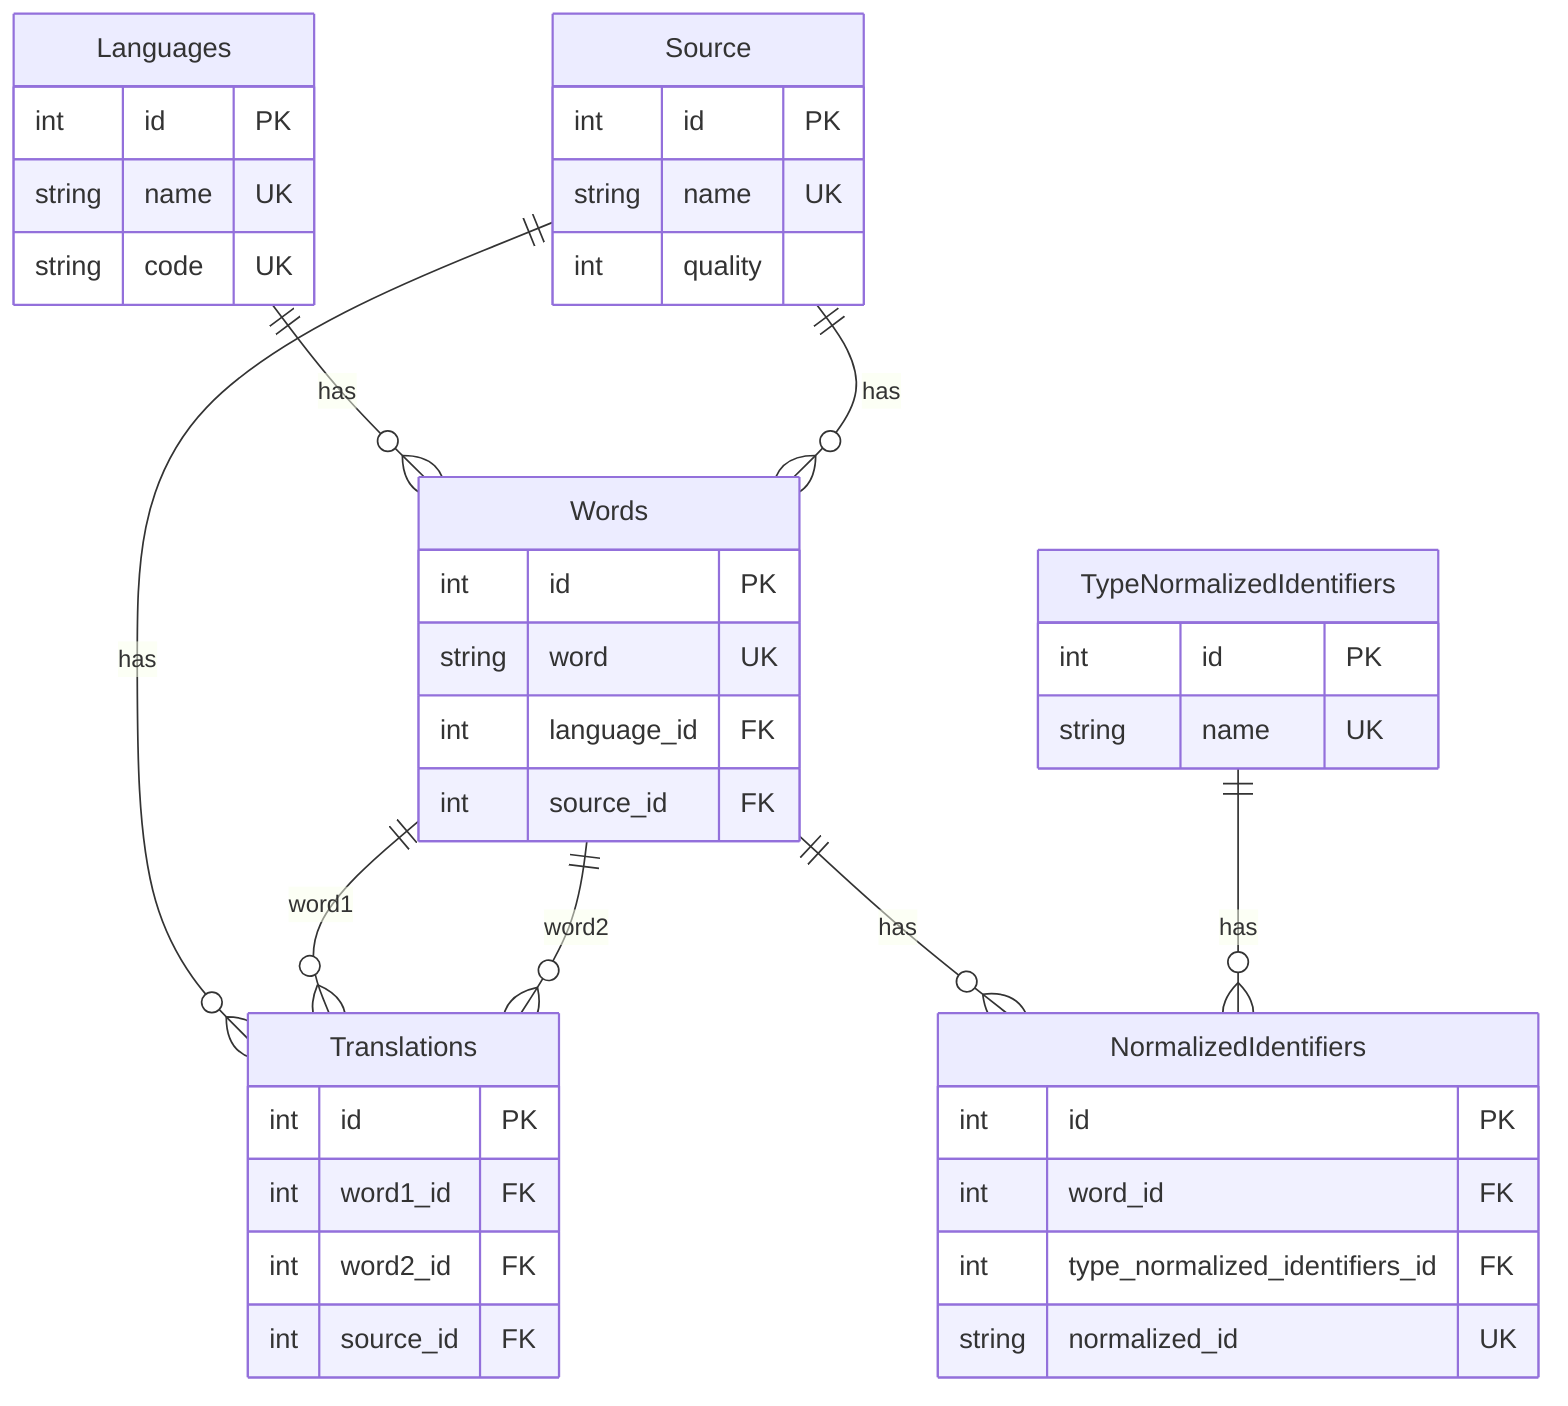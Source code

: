 erDiagram
    Languages ||--o{ Words : has
    Source ||--o{ Words : has
    Source ||--o{ Translations : has
    Words ||--o{ Translations : "word1"
    Words ||--o{ Translations : "word2"
    Words ||--o{ NormalizedIdentifiers : has
    TypeNormalizedIdentifiers ||--o{ NormalizedIdentifiers : has

    Languages {
        int id PK
        string name UK
        string code UK
    }

    Words {
        int id PK
        string word UK
        int language_id FK
        int source_id FK
    }

    Source {
        int id PK
        string name UK
        int quality
    }

    Translations {
        int id PK
        int word1_id FK
        int word2_id FK
        int source_id FK
    }

    TypeNormalizedIdentifiers {
        int id PK
        string name UK
    }

    NormalizedIdentifiers {
        int id PK
        int word_id FK
        int type_normalized_identifiers_id FK
        string normalized_id UK
    }